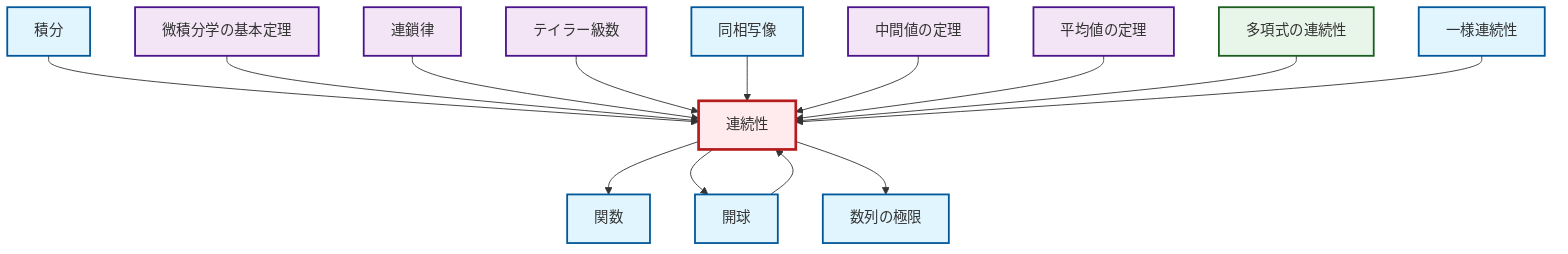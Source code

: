 graph TD
    classDef definition fill:#e1f5fe,stroke:#01579b,stroke-width:2px
    classDef theorem fill:#f3e5f5,stroke:#4a148c,stroke-width:2px
    classDef axiom fill:#fff3e0,stroke:#e65100,stroke-width:2px
    classDef example fill:#e8f5e9,stroke:#1b5e20,stroke-width:2px
    classDef current fill:#ffebee,stroke:#b71c1c,stroke-width:3px
    def-integral["積分"]:::definition
    thm-intermediate-value["中間値の定理"]:::theorem
    def-continuity["連続性"]:::definition
    thm-mean-value["平均値の定理"]:::theorem
    def-open-ball["開球"]:::definition
    thm-taylor-series["テイラー級数"]:::theorem
    def-uniform-continuity["一様連続性"]:::definition
    def-homeomorphism["同相写像"]:::definition
    thm-chain-rule["連鎖律"]:::theorem
    thm-fundamental-calculus["微積分学の基本定理"]:::theorem
    ex-polynomial-continuity["多項式の連続性"]:::example
    def-function["関数"]:::definition
    def-limit["数列の極限"]:::definition
    def-integral --> def-continuity
    thm-fundamental-calculus --> def-continuity
    def-continuity --> def-function
    thm-chain-rule --> def-continuity
    def-continuity --> def-open-ball
    def-continuity --> def-limit
    thm-taylor-series --> def-continuity
    def-homeomorphism --> def-continuity
    thm-intermediate-value --> def-continuity
    thm-mean-value --> def-continuity
    def-open-ball --> def-continuity
    ex-polynomial-continuity --> def-continuity
    def-uniform-continuity --> def-continuity
    class def-continuity current